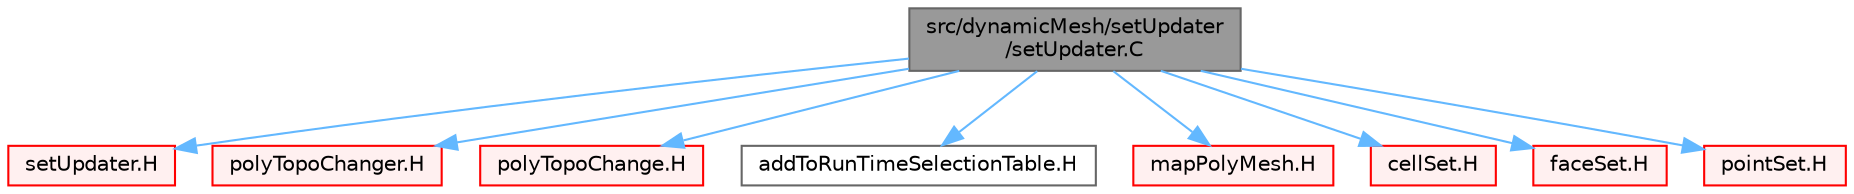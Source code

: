 digraph "src/dynamicMesh/setUpdater/setUpdater.C"
{
 // LATEX_PDF_SIZE
  bgcolor="transparent";
  edge [fontname=Helvetica,fontsize=10,labelfontname=Helvetica,labelfontsize=10];
  node [fontname=Helvetica,fontsize=10,shape=box,height=0.2,width=0.4];
  Node1 [id="Node000001",label="src/dynamicMesh/setUpdater\l/setUpdater.C",height=0.2,width=0.4,color="gray40", fillcolor="grey60", style="filled", fontcolor="black",tooltip=" "];
  Node1 -> Node2 [id="edge1_Node000001_Node000002",color="steelblue1",style="solid",tooltip=" "];
  Node2 [id="Node000002",label="setUpdater.H",height=0.2,width=0.4,color="red", fillcolor="#FFF0F0", style="filled",URL="$setUpdater_8H.html",tooltip=" "];
  Node1 -> Node221 [id="edge2_Node000001_Node000221",color="steelblue1",style="solid",tooltip=" "];
  Node221 [id="Node000221",label="polyTopoChanger.H",height=0.2,width=0.4,color="red", fillcolor="#FFF0F0", style="filled",URL="$polyTopoChanger_8H.html",tooltip=" "];
  Node1 -> Node239 [id="edge3_Node000001_Node000239",color="steelblue1",style="solid",tooltip=" "];
  Node239 [id="Node000239",label="polyTopoChange.H",height=0.2,width=0.4,color="red", fillcolor="#FFF0F0", style="filled",URL="$polyTopoChange_8H.html",tooltip=" "];
  Node1 -> Node241 [id="edge4_Node000001_Node000241",color="steelblue1",style="solid",tooltip=" "];
  Node241 [id="Node000241",label="addToRunTimeSelectionTable.H",height=0.2,width=0.4,color="grey40", fillcolor="white", style="filled",URL="$addToRunTimeSelectionTable_8H.html",tooltip="Macros for easy insertion into run-time selection tables."];
  Node1 -> Node242 [id="edge5_Node000001_Node000242",color="steelblue1",style="solid",tooltip=" "];
  Node242 [id="Node000242",label="mapPolyMesh.H",height=0.2,width=0.4,color="red", fillcolor="#FFF0F0", style="filled",URL="$mapPolyMesh_8H.html",tooltip=" "];
  Node1 -> Node245 [id="edge6_Node000001_Node000245",color="steelblue1",style="solid",tooltip=" "];
  Node245 [id="Node000245",label="cellSet.H",height=0.2,width=0.4,color="red", fillcolor="#FFF0F0", style="filled",URL="$cellSet_8H.html",tooltip=" "];
  Node1 -> Node247 [id="edge7_Node000001_Node000247",color="steelblue1",style="solid",tooltip=" "];
  Node247 [id="Node000247",label="faceSet.H",height=0.2,width=0.4,color="red", fillcolor="#FFF0F0", style="filled",URL="$faceSet_8H.html",tooltip=" "];
  Node1 -> Node248 [id="edge8_Node000001_Node000248",color="steelblue1",style="solid",tooltip=" "];
  Node248 [id="Node000248",label="pointSet.H",height=0.2,width=0.4,color="red", fillcolor="#FFF0F0", style="filled",URL="$pointSet_8H.html",tooltip=" "];
}
